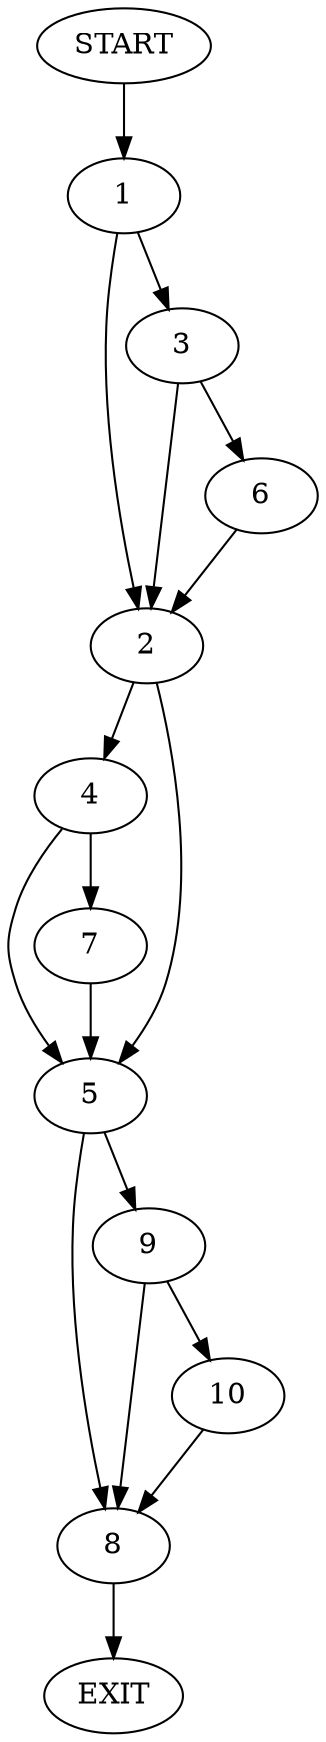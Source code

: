 digraph {
0 [label="START"]
11 [label="EXIT"]
0 -> 1
1 -> 2
1 -> 3
2 -> 4
2 -> 5
3 -> 6
3 -> 2
6 -> 2
4 -> 7
4 -> 5
5 -> 8
5 -> 9
7 -> 5
8 -> 11
9 -> 8
9 -> 10
10 -> 8
}
